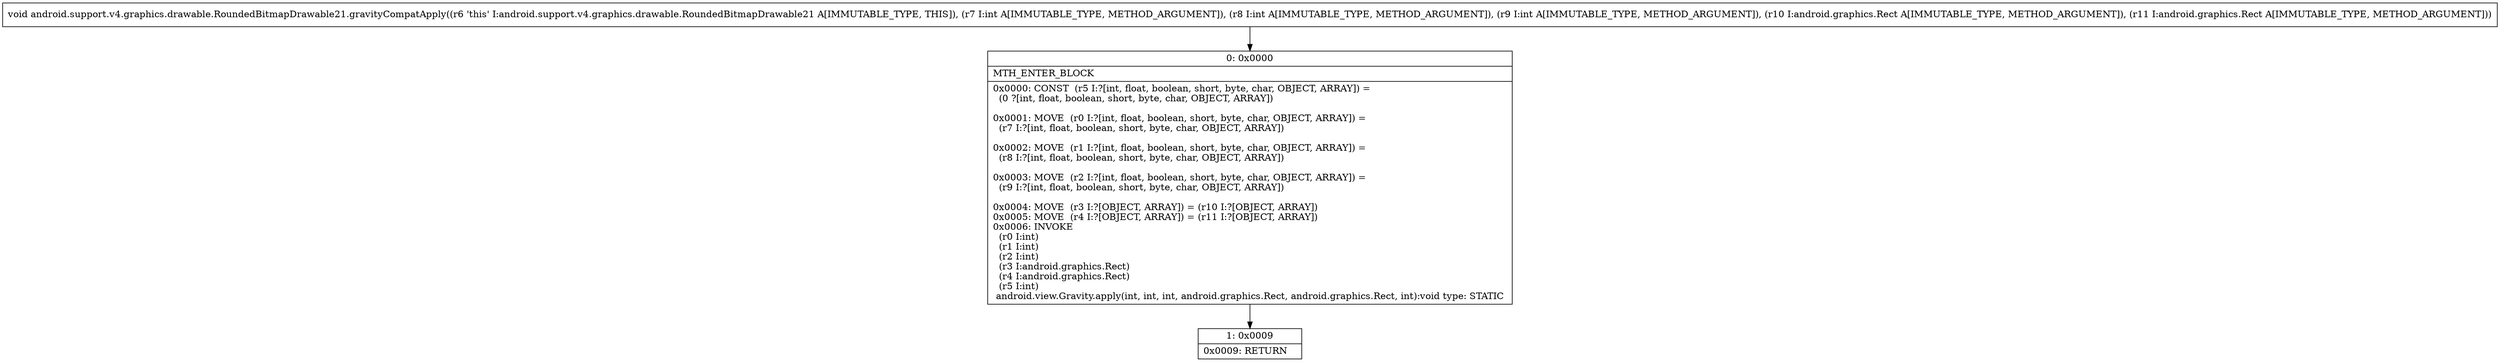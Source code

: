 digraph "CFG forandroid.support.v4.graphics.drawable.RoundedBitmapDrawable21.gravityCompatApply(IIILandroid\/graphics\/Rect;Landroid\/graphics\/Rect;)V" {
Node_0 [shape=record,label="{0\:\ 0x0000|MTH_ENTER_BLOCK\l|0x0000: CONST  (r5 I:?[int, float, boolean, short, byte, char, OBJECT, ARRAY]) = \l  (0 ?[int, float, boolean, short, byte, char, OBJECT, ARRAY])\l \l0x0001: MOVE  (r0 I:?[int, float, boolean, short, byte, char, OBJECT, ARRAY]) = \l  (r7 I:?[int, float, boolean, short, byte, char, OBJECT, ARRAY])\l \l0x0002: MOVE  (r1 I:?[int, float, boolean, short, byte, char, OBJECT, ARRAY]) = \l  (r8 I:?[int, float, boolean, short, byte, char, OBJECT, ARRAY])\l \l0x0003: MOVE  (r2 I:?[int, float, boolean, short, byte, char, OBJECT, ARRAY]) = \l  (r9 I:?[int, float, boolean, short, byte, char, OBJECT, ARRAY])\l \l0x0004: MOVE  (r3 I:?[OBJECT, ARRAY]) = (r10 I:?[OBJECT, ARRAY]) \l0x0005: MOVE  (r4 I:?[OBJECT, ARRAY]) = (r11 I:?[OBJECT, ARRAY]) \l0x0006: INVOKE  \l  (r0 I:int)\l  (r1 I:int)\l  (r2 I:int)\l  (r3 I:android.graphics.Rect)\l  (r4 I:android.graphics.Rect)\l  (r5 I:int)\l android.view.Gravity.apply(int, int, int, android.graphics.Rect, android.graphics.Rect, int):void type: STATIC \l}"];
Node_1 [shape=record,label="{1\:\ 0x0009|0x0009: RETURN   \l}"];
MethodNode[shape=record,label="{void android.support.v4.graphics.drawable.RoundedBitmapDrawable21.gravityCompatApply((r6 'this' I:android.support.v4.graphics.drawable.RoundedBitmapDrawable21 A[IMMUTABLE_TYPE, THIS]), (r7 I:int A[IMMUTABLE_TYPE, METHOD_ARGUMENT]), (r8 I:int A[IMMUTABLE_TYPE, METHOD_ARGUMENT]), (r9 I:int A[IMMUTABLE_TYPE, METHOD_ARGUMENT]), (r10 I:android.graphics.Rect A[IMMUTABLE_TYPE, METHOD_ARGUMENT]), (r11 I:android.graphics.Rect A[IMMUTABLE_TYPE, METHOD_ARGUMENT])) }"];
MethodNode -> Node_0;
Node_0 -> Node_1;
}

